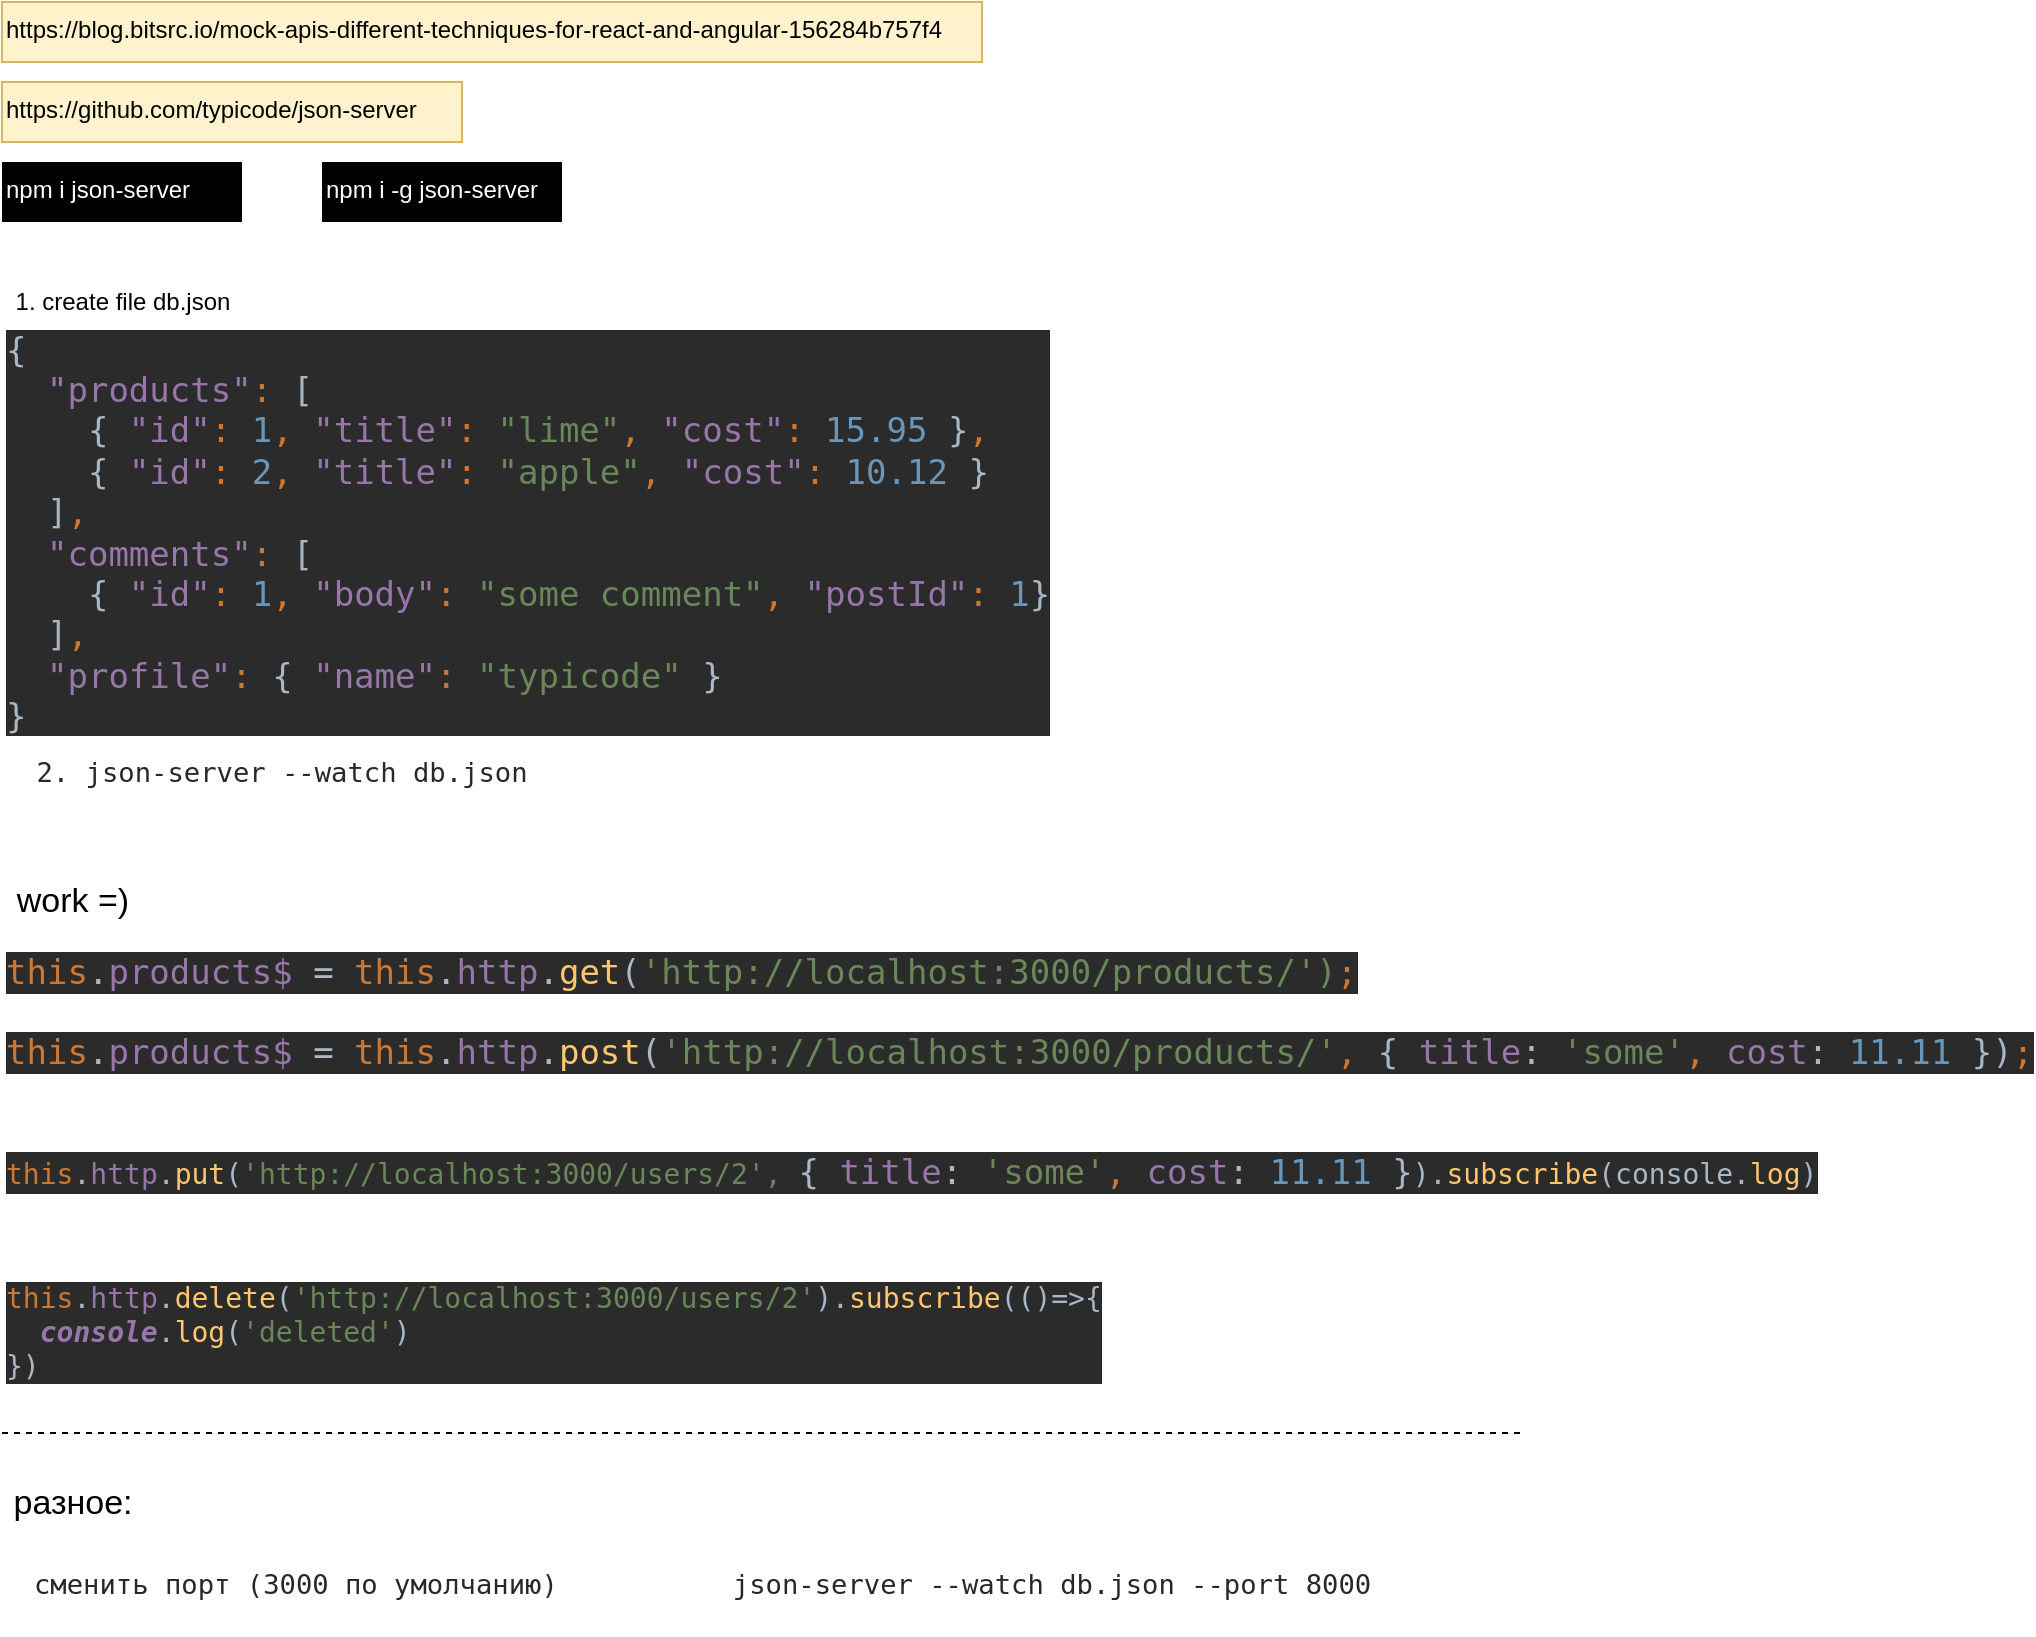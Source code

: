 <mxfile version="13.7.3" type="device" pages="5"><diagram id="v7oFPjd4A3m84YpRsBuq" name="json-server"><mxGraphModel dx="1024" dy="592" grid="1" gridSize="10" guides="1" tooltips="1" connect="1" arrows="1" fold="1" page="1" pageScale="1" pageWidth="827" pageHeight="1169" math="0" shadow="0"><root><mxCell id="0"/><mxCell id="1" parent="0"/><UserObject label="https://blog.bitsrc.io/mock-apis-different-techniques-for-react-and-angular-156284b757f4" link="https://blog.bitsrc.io/mock-apis-different-techniques-for-react-and-angular-156284b757f4" id="mJFXz6Vt2sef1za0barw-1"><mxCell style="text;whiteSpace=wrap;html=1;fillColor=#fff2cc;strokeColor=#d6b656;" parent="1" vertex="1"><mxGeometry x="40" y="40" width="490" height="30" as="geometry"/></mxCell></UserObject><mxCell id="mJFXz6Vt2sef1za0barw-2" value="npm i json-server" style="text;whiteSpace=wrap;html=1;fillColor=#000000;fontColor=#FFFFFF;" parent="1" vertex="1"><mxGeometry x="40" y="120" width="120" height="30" as="geometry"/></mxCell><UserObject label="https://github.com/typicode/json-server" link="https://github.com/typicode/json-server" id="mJFXz6Vt2sef1za0barw-3"><mxCell style="text;whiteSpace=wrap;html=1;fillColor=#fff2cc;strokeColor=#d6b656;" parent="1" vertex="1"><mxGeometry x="40" y="80" width="230" height="30" as="geometry"/></mxCell></UserObject><mxCell id="mJFXz6Vt2sef1za0barw-4" value="1. create file db.json" style="text;html=1;align=center;verticalAlign=middle;resizable=0;points=[];autosize=1;fontColor=#000000;" parent="1" vertex="1"><mxGeometry x="40" y="180" width="120" height="20" as="geometry"/></mxCell><mxCell id="mJFXz6Vt2sef1za0barw-6" value="&lt;pre style=&quot;box-sizing: border-box ; font-family: , &amp;quot;consolas&amp;quot; , &amp;quot;liberation mono&amp;quot; , &amp;quot;menlo&amp;quot; , monospace ; font-size: 13.6px ; margin-top: 0px ; margin-bottom: 0px ; overflow-wrap: normal ; padding: 16px ; overflow: auto ; line-height: 1.45 ; border-radius: 6px ; word-break: normal ; color: rgb(36 , 41 , 46) ; font-style: normal ; font-weight: 400 ; letter-spacing: normal ; text-indent: 0px ; text-transform: none ; word-spacing: 0px&quot;&gt;2. json-server --watch db.json&lt;/pre&gt;" style="text;whiteSpace=wrap;html=1;fontSize=15;fontColor=#000000;verticalAlign=middle;align=center;labelPosition=center;verticalLabelPosition=middle;spacing=0;strokeWidth=1;" parent="1" vertex="1"><mxGeometry x="40" y="410" width="280" height="30" as="geometry"/></mxCell><mxCell id="mJFXz6Vt2sef1za0barw-7" value="&lt;pre style=&quot;background-color: rgb(43, 43, 43); color: rgb(169, 183, 198); font-family: &amp;quot;jetbrains mono&amp;quot;, monospace; font-size: 17px;&quot;&gt;{&lt;br style=&quot;font-size: 17px;&quot;&gt;  &lt;span style=&quot;color: rgb(152, 118, 170); font-size: 17px;&quot;&gt;&quot;products&quot;&lt;/span&gt;&lt;span style=&quot;color: rgb(204, 120, 50); font-size: 17px;&quot;&gt;: &lt;/span&gt;[&lt;br style=&quot;font-size: 17px;&quot;&gt;    { &lt;span style=&quot;color: rgb(152, 118, 170); font-size: 17px;&quot;&gt;&quot;id&quot;&lt;/span&gt;&lt;span style=&quot;color: rgb(204, 120, 50); font-size: 17px;&quot;&gt;: &lt;/span&gt;&lt;span style=&quot;color: rgb(104, 151, 187); font-size: 17px;&quot;&gt;1&lt;/span&gt;&lt;span style=&quot;color: rgb(204, 120, 50); font-size: 17px;&quot;&gt;, &lt;/span&gt;&lt;span style=&quot;color: rgb(152, 118, 170); font-size: 17px;&quot;&gt;&quot;title&quot;&lt;/span&gt;&lt;span style=&quot;color: rgb(204, 120, 50); font-size: 17px;&quot;&gt;: &lt;/span&gt;&lt;span style=&quot;color: rgb(106, 135, 89); font-size: 17px;&quot;&gt;&quot;lime&quot;&lt;/span&gt;&lt;span style=&quot;color: rgb(204, 120, 50); font-size: 17px;&quot;&gt;, &lt;/span&gt;&lt;span style=&quot;color: rgb(152, 118, 170); font-size: 17px;&quot;&gt;&quot;cost&quot;&lt;/span&gt;&lt;span style=&quot;color: rgb(204, 120, 50); font-size: 17px;&quot;&gt;: &lt;/span&gt;&lt;span style=&quot;color: rgb(104, 151, 187); font-size: 17px;&quot;&gt;15.95 &lt;/span&gt;}&lt;span style=&quot;color: rgb(204, 120, 50); font-size: 17px;&quot;&gt;,&lt;br style=&quot;font-size: 17px;&quot;&gt;&lt;/span&gt;&lt;span style=&quot;color: rgb(204, 120, 50); font-size: 17px;&quot;&gt;    &lt;/span&gt;{ &lt;span style=&quot;color: rgb(152, 118, 170); font-size: 17px;&quot;&gt;&quot;id&quot;&lt;/span&gt;&lt;span style=&quot;color: rgb(204, 120, 50); font-size: 17px;&quot;&gt;: &lt;/span&gt;&lt;span style=&quot;color: rgb(104, 151, 187); font-size: 17px;&quot;&gt;2&lt;/span&gt;&lt;span style=&quot;color: rgb(204, 120, 50); font-size: 17px;&quot;&gt;, &lt;/span&gt;&lt;span style=&quot;color: rgb(152, 118, 170); font-size: 17px;&quot;&gt;&quot;title&quot;&lt;/span&gt;&lt;span style=&quot;color: rgb(204, 120, 50); font-size: 17px;&quot;&gt;: &lt;/span&gt;&lt;span style=&quot;color: rgb(106, 135, 89); font-size: 17px;&quot;&gt;&quot;apple&quot;&lt;/span&gt;&lt;span style=&quot;color: rgb(204, 120, 50); font-size: 17px;&quot;&gt;, &lt;/span&gt;&lt;span style=&quot;color: rgb(152, 118, 170); font-size: 17px;&quot;&gt;&quot;cost&quot;&lt;/span&gt;&lt;span style=&quot;color: rgb(204, 120, 50); font-size: 17px;&quot;&gt;: &lt;/span&gt;&lt;span style=&quot;color: rgb(104, 151, 187); font-size: 17px;&quot;&gt;10.12 &lt;/span&gt;}&lt;br style=&quot;font-size: 17px;&quot;&gt;  ]&lt;span style=&quot;color: rgb(204, 120, 50); font-size: 17px;&quot;&gt;,&lt;br style=&quot;font-size: 17px;&quot;&gt;&lt;/span&gt;&lt;span style=&quot;color: rgb(204, 120, 50); font-size: 17px;&quot;&gt;  &lt;/span&gt;&lt;span style=&quot;color: rgb(152, 118, 170); font-size: 17px;&quot;&gt;&quot;comments&quot;&lt;/span&gt;&lt;span style=&quot;color: rgb(204, 120, 50); font-size: 17px;&quot;&gt;: &lt;/span&gt;[&lt;br style=&quot;font-size: 17px;&quot;&gt;    { &lt;span style=&quot;color: rgb(152, 118, 170); font-size: 17px;&quot;&gt;&quot;id&quot;&lt;/span&gt;&lt;span style=&quot;color: rgb(204, 120, 50); font-size: 17px;&quot;&gt;: &lt;/span&gt;&lt;span style=&quot;color: rgb(104, 151, 187); font-size: 17px;&quot;&gt;1&lt;/span&gt;&lt;span style=&quot;color: rgb(204, 120, 50); font-size: 17px;&quot;&gt;, &lt;/span&gt;&lt;span style=&quot;color: rgb(152, 118, 170); font-size: 17px;&quot;&gt;&quot;body&quot;&lt;/span&gt;&lt;span style=&quot;color: rgb(204, 120, 50); font-size: 17px;&quot;&gt;: &lt;/span&gt;&lt;span style=&quot;color: rgb(106, 135, 89); font-size: 17px;&quot;&gt;&quot;some comment&quot;&lt;/span&gt;&lt;span style=&quot;color: rgb(204, 120, 50); font-size: 17px;&quot;&gt;, &lt;/span&gt;&lt;span style=&quot;color: rgb(152, 118, 170); font-size: 17px;&quot;&gt;&quot;postId&quot;&lt;/span&gt;&lt;span style=&quot;color: rgb(204, 120, 50); font-size: 17px;&quot;&gt;: &lt;/span&gt;&lt;span style=&quot;color: rgb(104, 151, 187); font-size: 17px;&quot;&gt;1&lt;/span&gt;}&lt;br style=&quot;font-size: 17px;&quot;&gt;  ]&lt;span style=&quot;color: rgb(204, 120, 50); font-size: 17px;&quot;&gt;,&lt;br style=&quot;font-size: 17px;&quot;&gt;&lt;/span&gt;&lt;span style=&quot;color: rgb(204, 120, 50); font-size: 17px;&quot;&gt;  &lt;/span&gt;&lt;span style=&quot;color: rgb(152, 118, 170); font-size: 17px;&quot;&gt;&quot;profile&quot;&lt;/span&gt;&lt;span style=&quot;color: rgb(204, 120, 50); font-size: 17px;&quot;&gt;: &lt;/span&gt;{ &lt;span style=&quot;color: rgb(152, 118, 170); font-size: 17px;&quot;&gt;&quot;name&quot;&lt;/span&gt;&lt;span style=&quot;color: rgb(204, 120, 50); font-size: 17px;&quot;&gt;: &lt;/span&gt;&lt;span style=&quot;color: rgb(106, 135, 89); font-size: 17px;&quot;&gt;&quot;typicode&quot; &lt;/span&gt;}&lt;br style=&quot;font-size: 17px;&quot;&gt;}&lt;/pre&gt;" style="text;whiteSpace=wrap;html=1;fontSize=17;fontColor=#000000;verticalAlign=middle;" parent="1" vertex="1"><mxGeometry x="40" y="200" width="530" height="210" as="geometry"/></mxCell><mxCell id="mJFXz6Vt2sef1za0barw-8" value="work =)" style="text;html=1;align=center;verticalAlign=middle;resizable=0;points=[];autosize=1;fontSize=17;fontColor=#000000;" parent="1" vertex="1"><mxGeometry x="40" y="475" width="70" height="30" as="geometry"/></mxCell><mxCell id="mJFXz6Vt2sef1za0barw-9" value="&lt;pre style=&quot;background-color: rgb(43 , 43 , 43) ; font-family: &amp;#34;jetbrains mono&amp;#34; , monospace&quot;&gt;&lt;span style=&quot;color: rgb(169 , 183 , 198)&quot;&gt;&lt;span style=&quot;color: #cc7832&quot;&gt;this&lt;/span&gt;.&lt;span style=&quot;color: #9876aa&quot;&gt;products$ &lt;/span&gt;= &lt;span style=&quot;color: #cc7832&quot;&gt;this&lt;/span&gt;.&lt;span style=&quot;color: #9876aa&quot;&gt;http&lt;/span&gt;.&lt;/span&gt;&lt;font color=&quot;#ffc66d&quot;&gt;post&lt;/font&gt;&lt;font color=&quot;#a9b7c6&quot;&gt;(&lt;/font&gt;&lt;span style=&quot;color: rgb(106 , 135 , 89)&quot;&gt;'http://localhost:3000/products/'&lt;/span&gt;&lt;span style=&quot;color: rgb(204 , 120 , 50)&quot;&gt;, &lt;/span&gt;&lt;font color=&quot;#a9b7c6&quot;&gt;{ &lt;/font&gt;&lt;span style=&quot;color: rgb(152 , 118 , 170)&quot;&gt;title&lt;/span&gt;&lt;font color=&quot;#a9b7c6&quot;&gt;: &lt;/font&gt;&lt;span style=&quot;color: rgb(106 , 135 , 89)&quot;&gt;'some'&lt;/span&gt;&lt;span style=&quot;color: rgb(204 , 120 , 50)&quot;&gt;, &lt;/span&gt;&lt;span style=&quot;color: rgb(152 , 118 , 170)&quot;&gt;cost&lt;/span&gt;&lt;font color=&quot;#a9b7c6&quot;&gt;: &lt;/font&gt;&lt;span style=&quot;color: rgb(104 , 151 , 187)&quot;&gt;11.11 &lt;/span&gt;&lt;font color=&quot;#a9b7c6&quot;&gt;})&lt;/font&gt;&lt;span style=&quot;color: rgb(204 , 120 , 50)&quot;&gt;;&lt;/span&gt;&lt;/pre&gt;" style="text;whiteSpace=wrap;html=1;fontSize=17;fontColor=#000000;verticalAlign=middle;" parent="1" vertex="1"><mxGeometry x="40" y="550" width="550" height="30" as="geometry"/></mxCell><mxCell id="mJFXz6Vt2sef1za0barw-10" value="&lt;pre style=&quot;background-color: rgb(43 , 43 , 43) ; font-family: &amp;#34;jetbrains mono&amp;#34; , monospace&quot;&gt;&lt;span style=&quot;color: rgb(169 , 183 , 198)&quot;&gt;&lt;span style=&quot;color: #cc7832&quot;&gt;this&lt;/span&gt;.&lt;span style=&quot;color: #9876aa&quot;&gt;products$ &lt;/span&gt;= &lt;span style=&quot;color: #cc7832&quot;&gt;this&lt;/span&gt;.&lt;span style=&quot;color: #9876aa&quot;&gt;http&lt;/span&gt;.&lt;/span&gt;&lt;font color=&quot;#ffc66d&quot;&gt;get&lt;/font&gt;&lt;font color=&quot;#a9b7c6&quot;&gt;(&lt;/font&gt;&lt;span style=&quot;color: rgb(106 , 135 , 89)&quot;&gt;'http://localhost:3000/products/')&lt;/span&gt;&lt;span style=&quot;color: rgb(204 , 120 , 50)&quot;&gt;;&lt;/span&gt;&lt;/pre&gt;" style="text;whiteSpace=wrap;html=1;fontSize=17;fontColor=#000000;verticalAlign=middle;" parent="1" vertex="1"><mxGeometry x="40" y="510" width="550" height="30" as="geometry"/></mxCell><mxCell id="mJFXz6Vt2sef1za0barw-12" value="разное:" style="text;html=1;align=center;verticalAlign=middle;resizable=0;points=[];autosize=1;fontSize=17;fontColor=#000000;" parent="1" vertex="1"><mxGeometry x="40" y="775.5" width="70" height="30" as="geometry"/></mxCell><mxCell id="mJFXz6Vt2sef1za0barw-13" value="" style="endArrow=none;dashed=1;html=1;fontSize=17;fontColor=#000000;" parent="1" edge="1"><mxGeometry width="50" height="50" relative="1" as="geometry"><mxPoint x="40" y="755.5" as="sourcePoint"/><mxPoint x="800" y="755.5" as="targetPoint"/></mxGeometry></mxCell><mxCell id="mJFXz6Vt2sef1za0barw-14" value="&lt;pre style=&quot;box-sizing: border-box ; font-family: , &amp;#34;consolas&amp;#34; , &amp;#34;liberation mono&amp;#34; , &amp;#34;menlo&amp;#34; , monospace ; font-size: 13.6px ; margin-top: 0px ; margin-bottom: 0px ; overflow-wrap: normal ; padding: 16px ; overflow: auto ; line-height: 1.45 ; border-radius: 6px ; word-break: normal ; color: rgb(36 , 41 , 46) ; font-style: normal ; font-weight: 400 ; letter-spacing: normal ; text-indent: 0px ; text-transform: none ; word-spacing: 0px&quot;&gt;сменить порт (3000 по умолчанию)&lt;/pre&gt;" style="text;whiteSpace=wrap;html=1;fontSize=15;fontColor=#000000;verticalAlign=middle;align=left;labelPosition=center;verticalLabelPosition=middle;spacing=0;strokeWidth=1;" parent="1" vertex="1"><mxGeometry x="40" y="815.5" width="290" height="30" as="geometry"/></mxCell><mxCell id="mJFXz6Vt2sef1za0barw-15" value="&lt;pre style=&quot;box-sizing: border-box ; font-family: , &amp;#34;consolas&amp;#34; , &amp;#34;liberation mono&amp;#34; , &amp;#34;menlo&amp;#34; , monospace ; font-size: 13.6px ; margin-top: 0px ; margin-bottom: 0px ; overflow-wrap: normal ; padding: 16px ; overflow: auto ; line-height: 1.45 ; border-radius: 6px ; word-break: normal ; color: rgb(36 , 41 , 46) ; font-style: normal ; font-weight: 400 ; letter-spacing: normal ; text-indent: 0px ; text-transform: none ; word-spacing: 0px&quot;&gt;json-server --watch db.json --port 8000&lt;/pre&gt;" style="text;whiteSpace=wrap;html=1;fontSize=15;fontColor=#000000;verticalAlign=middle;align=center;labelPosition=center;verticalLabelPosition=middle;spacing=0;strokeWidth=1;" parent="1" vertex="1"><mxGeometry x="400" y="815.5" width="330" height="30" as="geometry"/></mxCell><mxCell id="uwS8Qf6R7AC8D2cJylZt-2" value="npm i -g json-server" style="text;whiteSpace=wrap;html=1;fillColor=#000000;fontColor=#FFFFFF;" parent="1" vertex="1"><mxGeometry x="200" y="120" width="120" height="30" as="geometry"/></mxCell><mxCell id="uwS8Qf6R7AC8D2cJylZt-3" value="&lt;pre style=&quot;background-color: rgb(43 , 43 , 43) ; color: rgb(169 , 183 , 198) ; font-family: &amp;#34;jetbrains mono&amp;#34; , monospace ; font-size: 14px&quot;&gt;&lt;span style=&quot;color: #cc7832&quot;&gt;this&lt;/span&gt;.&lt;span style=&quot;color: #9876aa&quot;&gt;http&lt;/span&gt;.&lt;span style=&quot;color: #ffc66d&quot;&gt;delete&lt;/span&gt;(&lt;span style=&quot;color: #6a8759&quot;&gt;'http://localhost:3000/users/2'&lt;/span&gt;).&lt;span style=&quot;color: #ffc66d&quot;&gt;subscribe&lt;/span&gt;(()=&amp;gt;{&lt;br&gt;  &lt;span style=&quot;color: #9876aa ; font-weight: bold ; font-style: italic&quot;&gt;console&lt;/span&gt;.&lt;span style=&quot;color: #ffc66d&quot;&gt;log&lt;/span&gt;(&lt;span style=&quot;color: #6a8759&quot;&gt;'deleted'&lt;/span&gt;)&lt;br&gt;})&lt;/pre&gt;" style="text;whiteSpace=wrap;html=1;fontColor=#FFFFFF;verticalAlign=middle;" parent="1" vertex="1"><mxGeometry x="40" y="680" width="550" height="50" as="geometry"/></mxCell><mxCell id="Jnn58O5P-QphukT0S5wD-1" value="&lt;pre style=&quot;background-color: rgb(43 , 43 , 43) ; color: rgb(169 , 183 , 198) ; font-family: &amp;#34;jetbrains mono&amp;#34; , monospace ; font-size: 14px&quot;&gt;&lt;span style=&quot;color: #cc7832&quot;&gt;this&lt;/span&gt;.&lt;span style=&quot;color: #9876aa&quot;&gt;http&lt;/span&gt;.&lt;span style=&quot;color: #ffc66d&quot;&gt;put&lt;/span&gt;(&lt;span style=&quot;color: #6a8759&quot;&gt;'http://localhost:3000/users/2', &lt;/span&gt;&lt;font color=&quot;#a9b7c6&quot; style=&quot;font-size: 17px&quot;&gt;{ &lt;/font&gt;&lt;span style=&quot;font-size: 17px ; color: rgb(152 , 118 , 170)&quot;&gt;title&lt;/span&gt;&lt;font color=&quot;#a9b7c6&quot; style=&quot;font-size: 17px&quot;&gt;: &lt;/font&gt;&lt;span style=&quot;font-size: 17px ; color: rgb(106 , 135 , 89)&quot;&gt;'some'&lt;/span&gt;&lt;span style=&quot;font-size: 17px ; color: rgb(204 , 120 , 50)&quot;&gt;, &lt;/span&gt;&lt;span style=&quot;font-size: 17px ; color: rgb(152 , 118 , 170)&quot;&gt;cost&lt;/span&gt;&lt;font color=&quot;#a9b7c6&quot; style=&quot;font-size: 17px&quot;&gt;: &lt;/font&gt;&lt;span style=&quot;font-size: 17px ; color: rgb(104 , 151 , 187)&quot;&gt;11.11 &lt;/span&gt;&lt;font color=&quot;#a9b7c6&quot; style=&quot;font-size: 17px&quot;&gt;}&lt;/font&gt;).&lt;span style=&quot;color: rgb(255 , 198 , 109)&quot;&gt;subscribe&lt;/span&gt;&lt;span&gt;(&lt;/span&gt;console&lt;span style=&quot;white-space: normal&quot;&gt;.&lt;/span&gt;&lt;span style=&quot;white-space: normal ; color: rgb(255 , 198 , 109)&quot;&gt;log&lt;/span&gt;&lt;span style=&quot;white-space: normal&quot;&gt;)&lt;/span&gt;&lt;/pre&gt;" style="text;whiteSpace=wrap;html=1;fontColor=#FFFFFF;verticalAlign=middle;" vertex="1" parent="1"><mxGeometry x="40" y="600" width="550" height="50" as="geometry"/></mxCell></root></mxGraphModel></diagram><diagram id="c7Vkr0SJ9P3a3e_IJw4E" name="github"><mxGraphModel dx="1024" dy="592" grid="1" gridSize="10" guides="1" tooltips="1" connect="1" arrows="1" fold="1" page="1" pageScale="1" pageWidth="827" pageHeight="1169" math="0" shadow="0"><root><mxCell id="stNipfGTeZ3mb04HJCPL-0"/><mxCell id="stNipfGTeZ3mb04HJCPL-1" parent="stNipfGTeZ3mb04HJCPL-0"/><UserObject label="https://api.github.com/repos/javascript-tutorial/en.javascript.info/commits" link="https://api.github.com/repos/javascript-tutorial/en.javascript.info/commits" id="wz7v4ejRgEYP5a7k020C-0"><mxCell style="text;whiteSpace=wrap;html=1;" vertex="1" parent="stNipfGTeZ3mb04HJCPL-1"><mxGeometry x="40" y="40" width="410" height="30" as="geometry"/></mxCell></UserObject></root></mxGraphModel></diagram><diagram id="HaSpm4Q2yFdwU2Q-eB7c" name="fake server"><mxGraphModel dx="1024" dy="592" grid="1" gridSize="10" guides="1" tooltips="1" connect="1" arrows="1" fold="1" page="1" pageScale="1" pageWidth="827" pageHeight="1169" math="0" shadow="0"><root><mxCell id="avO5IxKKGZilcoHVvtNp-0"/><mxCell id="avO5IxKKGZilcoHVvtNp-1" parent="avO5IxKKGZilcoHVvtNp-0"/></root></mxGraphModel></diagram><diagram id="mTDRnkLU78hd6Ar8fzxA" name="node.js"><mxGraphModel dx="1024" dy="592" grid="1" gridSize="10" guides="1" tooltips="1" connect="1" arrows="1" fold="1" page="1" pageScale="1" pageWidth="827" pageHeight="1169" math="0" shadow="0"><root><mxCell id="RZ0HCzux13FBM1T7wPcV-0"/><mxCell id="RZ0HCzux13FBM1T7wPcV-1" parent="RZ0HCzux13FBM1T7wPcV-0"/></root></mxGraphModel></diagram><diagram id="YDnt8ELlaqM5_iw3kWOJ" name="php"><mxGraphModel dx="1024" dy="592" grid="1" gridSize="10" guides="1" tooltips="1" connect="1" arrows="1" fold="1" page="1" pageScale="1" pageWidth="827" pageHeight="1169" math="0" shadow="0"><root><mxCell id="Xj5GiaD8wKohtXtdp0hN-0"/><mxCell id="Xj5GiaD8wKohtXtdp0hN-1" parent="Xj5GiaD8wKohtXtdp0hN-0"/></root></mxGraphModel></diagram></mxfile>